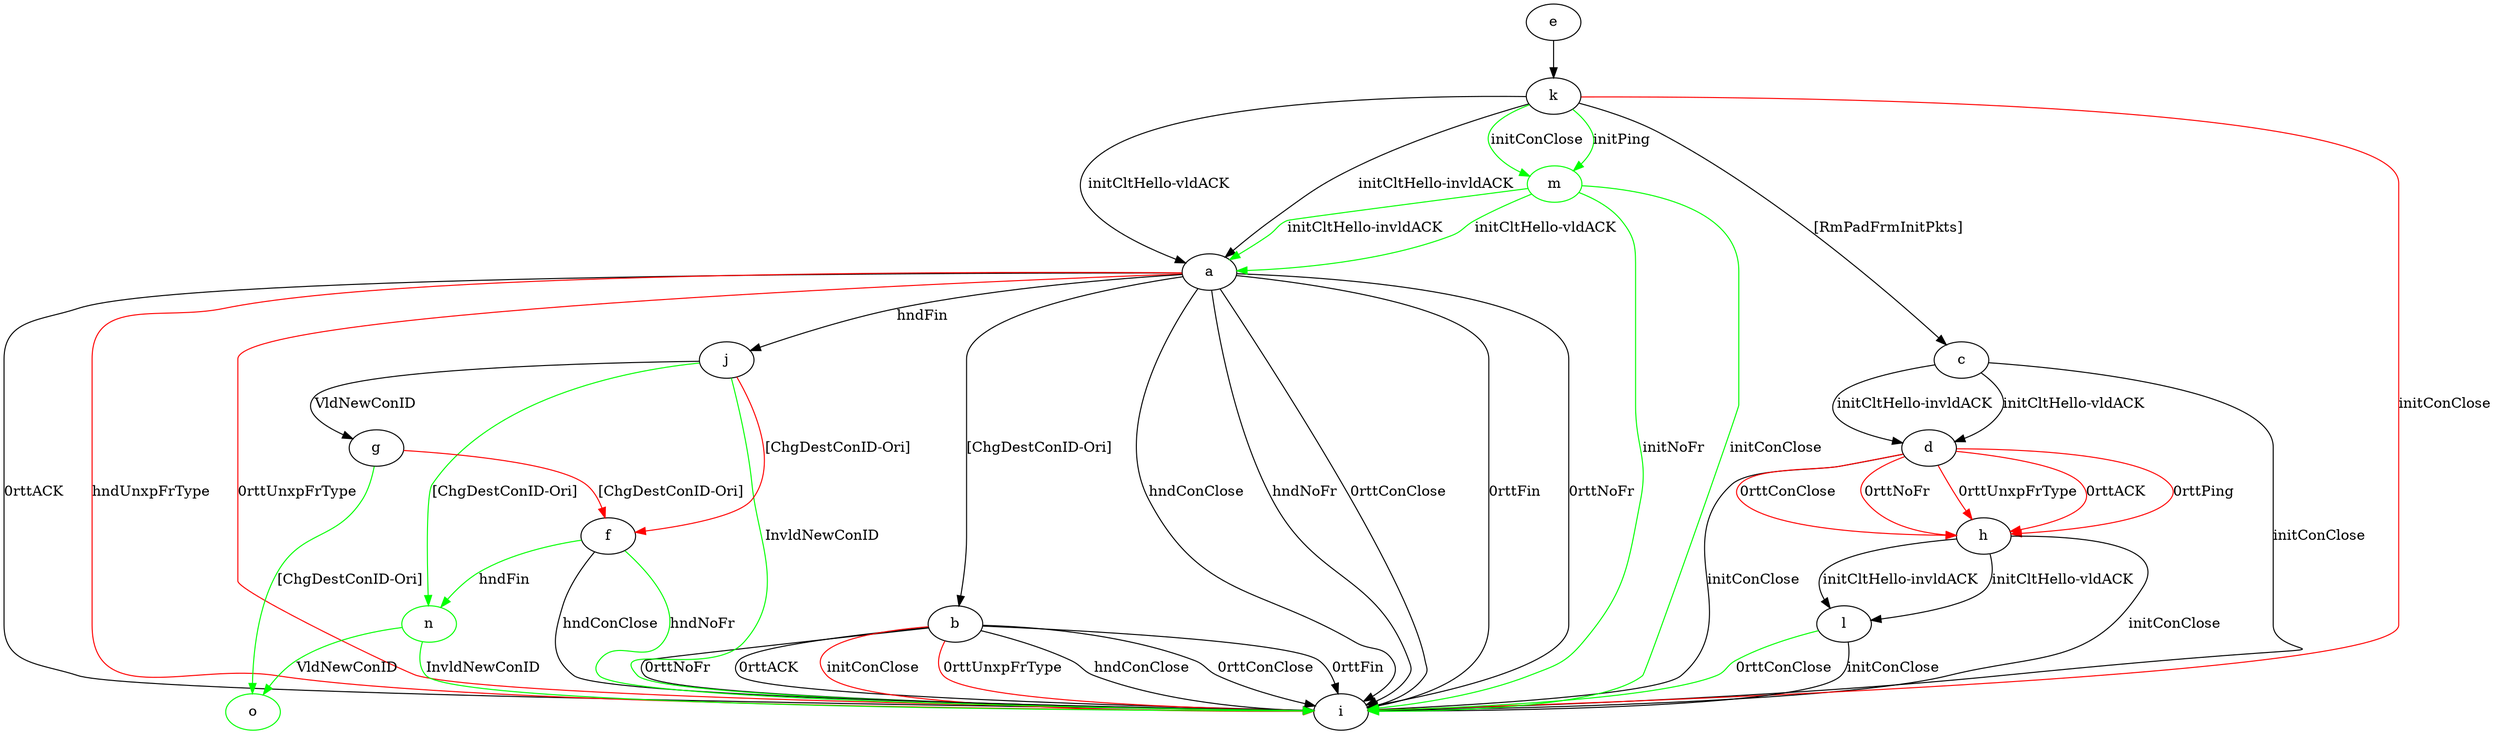 digraph "" {
	a -> b	[key=0,
		label="[ChgDestConID-Ori] "];
	a -> i	[key=0,
		label="hndConClose "];
	a -> i	[key=1,
		label="hndNoFr "];
	a -> i	[key=2,
		label="0rttConClose "];
	a -> i	[key=3,
		label="0rttFin "];
	a -> i	[key=4,
		label="0rttNoFr "];
	a -> i	[key=5,
		label="0rttACK "];
	a -> i	[key=6,
		color=red,
		label="hndUnxpFrType "];
	a -> i	[key=7,
		color=red,
		label="0rttUnxpFrType "];
	a -> j	[key=0,
		label="hndFin "];
	b -> i	[key=0,
		label="hndConClose "];
	b -> i	[key=1,
		label="0rttConClose "];
	b -> i	[key=2,
		label="0rttFin "];
	b -> i	[key=3,
		label="0rttNoFr "];
	b -> i	[key=4,
		label="0rttACK "];
	b -> i	[key=5,
		color=red,
		label="initConClose "];
	b -> i	[key=6,
		color=red,
		label="0rttUnxpFrType "];
	c -> d	[key=0,
		label="initCltHello-vldACK "];
	c -> d	[key=1,
		label="initCltHello-invldACK "];
	c -> i	[key=0,
		label="initConClose "];
	d -> h	[key=0,
		color=red,
		label="0rttPing "];
	d -> h	[key=1,
		color=red,
		label="0rttConClose "];
	d -> h	[key=2,
		color=red,
		label="0rttNoFr "];
	d -> h	[key=3,
		color=red,
		label="0rttUnxpFrType "];
	d -> h	[key=4,
		color=red,
		label="0rttACK "];
	d -> i	[key=0,
		label="initConClose "];
	e -> k	[key=0];
	f -> i	[key=0,
		label="hndConClose "];
	f -> i	[key=1,
		color=green,
		label="hndNoFr "];
	n	[color=green];
	f -> n	[key=0,
		color=green,
		label="hndFin "];
	g -> f	[key=0,
		color=red,
		label="[ChgDestConID-Ori] "];
	o	[color=green];
	g -> o	[key=0,
		color=green,
		label="[ChgDestConID-Ori] "];
	h -> i	[key=0,
		label="initConClose "];
	h -> l	[key=0,
		label="initCltHello-vldACK "];
	h -> l	[key=1,
		label="initCltHello-invldACK "];
	j -> f	[key=0,
		color=red,
		label="[ChgDestConID-Ori] "];
	j -> g	[key=0,
		label="VldNewConID "];
	j -> i	[key=0,
		color=green,
		label="InvldNewConID "];
	j -> n	[key=0,
		color=green,
		label="[ChgDestConID-Ori] "];
	k -> a	[key=0,
		label="initCltHello-vldACK "];
	k -> a	[key=1,
		label="initCltHello-invldACK "];
	k -> c	[key=0,
		label="[RmPadFrmInitPkts] "];
	k -> i	[key=0,
		color=red,
		label="initConClose "];
	m	[color=green];
	k -> m	[key=0,
		color=green,
		label="initPing "];
	k -> m	[key=1,
		color=green,
		label="initConClose "];
	l -> i	[key=0,
		label="initConClose "];
	l -> i	[key=1,
		color=green,
		label="0rttConClose "];
	m -> a	[key=0,
		color=green,
		label="initCltHello-vldACK "];
	m -> a	[key=1,
		color=green,
		label="initCltHello-invldACK "];
	m -> i	[key=0,
		color=green,
		label="initConClose "];
	m -> i	[key=1,
		color=green,
		label="initNoFr "];
	n -> i	[key=0,
		color=green,
		label="InvldNewConID "];
	n -> o	[key=0,
		color=green,
		label="VldNewConID "];
}
